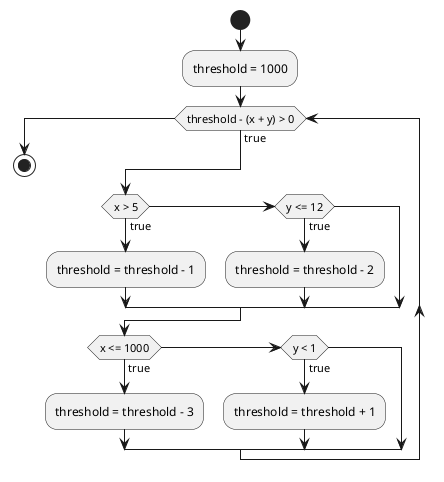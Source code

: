 @startuml Q5
start 

:threshold = 1000;
while (threshold - (x + y) > 0) is (true)
    if (x > 5) then (true)
        :threshold = threshold - 1;
    else if (y <= 12) then (true)
        :threshold = threshold - 2;
    endif
    if (x <= 1000) then (true)
        :threshold = threshold - 3;
    else if (y < 1) then (true)
		:threshold = threshold + 1;
    endif
endwhile

stop
@enduml